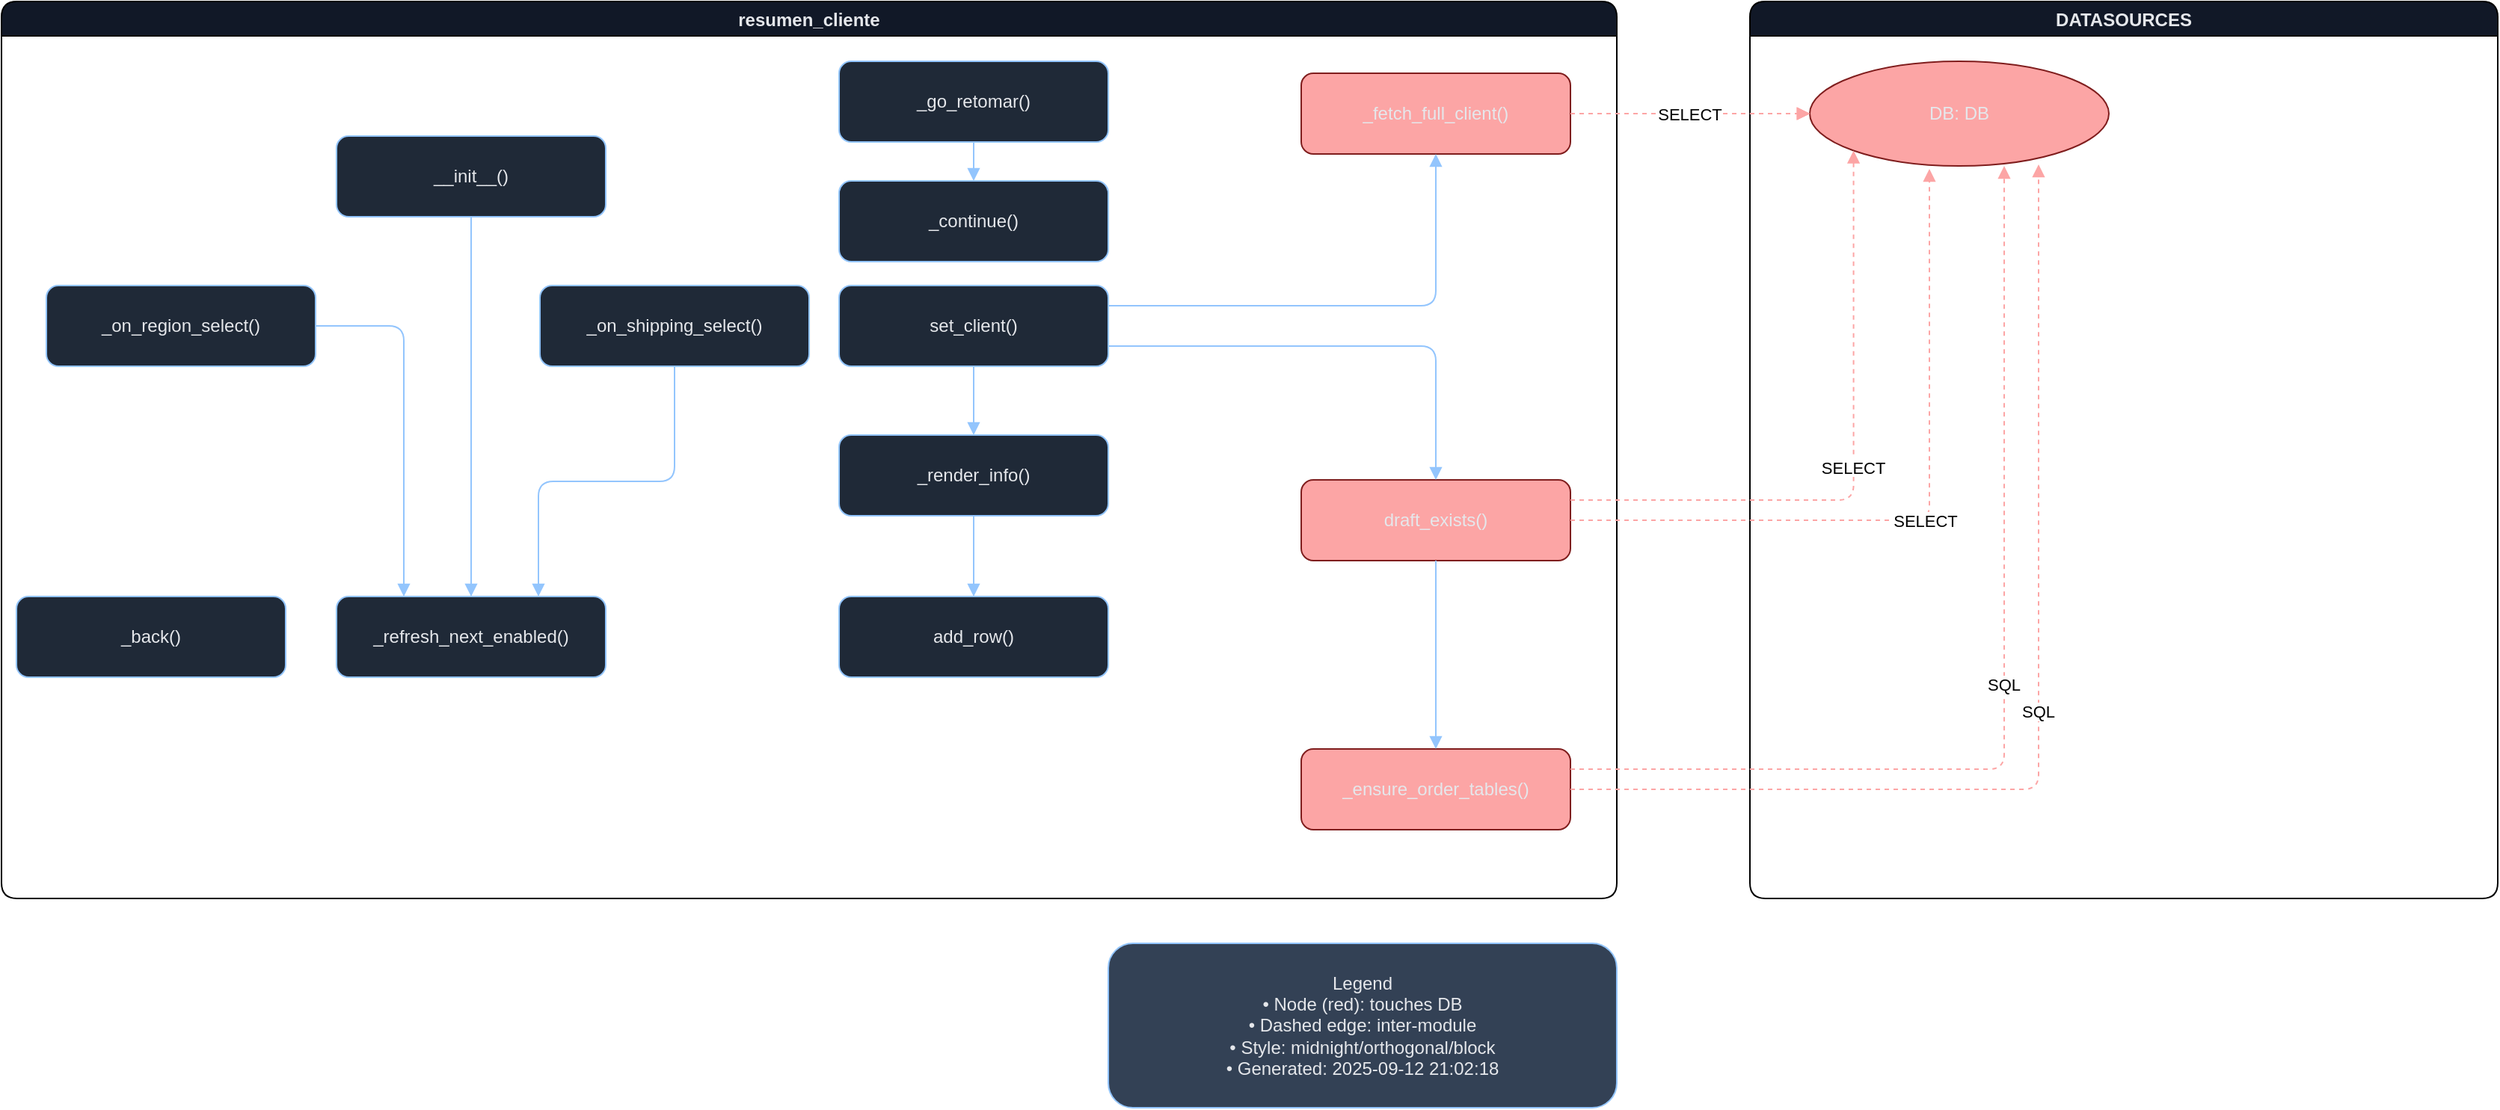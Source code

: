 <mxfile version="28.1.2">
  <diagram id="Flow" name="Flow">
    <mxGraphModel dx="2333" dy="1028" grid="1" gridSize="10" guides="1" tooltips="1" connect="1" arrows="1" fold="1" page="1" pageScale="1" pageWidth="827" pageHeight="1169" math="0" shadow="0">
      <root>
        <mxCell id="0" />
        <mxCell id="1" parent="0" />
        <mxCell id="101" value="resumen_cliente" style="swimlane;rounded=1;fillColor=#111827;fontColor=#E5E7EB;" parent="1" vertex="1">
          <mxGeometry x="-9" y="40" width="1080" height="600" as="geometry" />
        </mxCell>
        <mxCell id="102" value="__init__()" style="rounded=1;whiteSpace=wrap;html=1;fillColor=#1F2937;strokeColor=#93C5FD;fontColor=#E5E7EB;" parent="101" vertex="1">
          <mxGeometry x="224" y="90" width="180" height="54" as="geometry" />
        </mxCell>
        <mxCell id="103" value="_back()" style="rounded=1;whiteSpace=wrap;html=1;fillColor=#1F2937;strokeColor=#93C5FD;fontColor=#E5E7EB;" parent="101" vertex="1">
          <mxGeometry x="10" y="398" width="180" height="54" as="geometry" />
        </mxCell>
        <mxCell id="104" value="_go_retomar()" style="rounded=1;whiteSpace=wrap;html=1;fillColor=#1F2937;strokeColor=#93C5FD;fontColor=#E5E7EB;" parent="101" vertex="1">
          <mxGeometry x="560" y="40" width="180" height="54" as="geometry" />
        </mxCell>
        <mxCell id="105" value="_on_region_select()" style="rounded=1;whiteSpace=wrap;html=1;fillColor=#1F2937;strokeColor=#93C5FD;fontColor=#E5E7EB;" parent="101" vertex="1">
          <mxGeometry x="30" y="190" width="180" height="54" as="geometry" />
        </mxCell>
        <mxCell id="106" value="_on_shipping_select()" style="rounded=1;whiteSpace=wrap;html=1;fillColor=#1F2937;strokeColor=#93C5FD;fontColor=#E5E7EB;" parent="101" vertex="1">
          <mxGeometry x="360" y="190" width="180" height="54" as="geometry" />
        </mxCell>
        <mxCell id="107" value="set_client()" style="rounded=1;whiteSpace=wrap;html=1;fillColor=#1F2937;strokeColor=#93C5FD;fontColor=#E5E7EB;" parent="101" vertex="1">
          <mxGeometry x="560" y="190" width="180" height="54" as="geometry" />
        </mxCell>
        <mxCell id="108" value="_continue()" style="rounded=1;whiteSpace=wrap;html=1;fillColor=#1F2937;strokeColor=#93C5FD;fontColor=#E5E7EB;" parent="101" vertex="1">
          <mxGeometry x="560" y="120" width="180" height="54" as="geometry" />
        </mxCell>
        <mxCell id="109" value="_refresh_next_enabled()" style="rounded=1;whiteSpace=wrap;html=1;fillColor=#1F2937;strokeColor=#93C5FD;fontColor=#E5E7EB;" parent="101" vertex="1">
          <mxGeometry x="224" y="398" width="180" height="54" as="geometry" />
        </mxCell>
        <mxCell id="110" value="_render_info()" style="rounded=1;whiteSpace=wrap;html=1;fillColor=#1F2937;strokeColor=#93C5FD;fontColor=#E5E7EB;" parent="101" vertex="1">
          <mxGeometry x="560" y="290" width="180" height="54" as="geometry" />
        </mxCell>
        <mxCell id="111" value="_fetch_full_client()" style="rounded=1;whiteSpace=wrap;html=1;fillColor=#FCA5A5;strokeColor=#7F1D1D;fontColor=#E5E7EB;" parent="101" vertex="1">
          <mxGeometry x="869" y="48" width="180" height="54" as="geometry" />
        </mxCell>
        <mxCell id="112" value="draft_exists()" style="rounded=1;whiteSpace=wrap;html=1;fillColor=#FCA5A5;strokeColor=#7F1D1D;fontColor=#E5E7EB;" parent="101" vertex="1">
          <mxGeometry x="869" y="320" width="180" height="54" as="geometry" />
        </mxCell>
        <mxCell id="113" value="add_row()" style="rounded=1;whiteSpace=wrap;html=1;fillColor=#1F2937;strokeColor=#93C5FD;fontColor=#E5E7EB;" parent="101" vertex="1">
          <mxGeometry x="560" y="398" width="180" height="54" as="geometry" />
        </mxCell>
        <mxCell id="114" value="_ensure_order_tables()" style="rounded=1;whiteSpace=wrap;html=1;fillColor=#FCA5A5;strokeColor=#7F1D1D;fontColor=#E5E7EB;" parent="101" vertex="1">
          <mxGeometry x="869" y="500" width="180" height="54" as="geometry" />
        </mxCell>
        <mxCell id="115" value="DATASOURCES" style="swimlane;rounded=1;fillColor=#111827;fontColor=#E5E7EB;" parent="1" vertex="1">
          <mxGeometry x="1160" y="40" width="500" height="600" as="geometry" />
        </mxCell>
        <mxCell id="116" value="DB: DB" style="ellipse;whiteSpace=wrap;fillColor=#FCA5A5;strokeColor=#7F1D1D;fontColor=#E5E7EB;" parent="115" vertex="1">
          <mxGeometry x="40" y="40" width="200" height="70" as="geometry" />
        </mxCell>
        <mxCell id="117" style="endArrow=block;rounded=1;jettySize=auto;edgeStyle=orthogonalEdgeStyle;orthogonalLoop=1;jumpStyle=arc;jumpSize=8;strokeColor=#93C5FD;" parent="1" source="102" target="109" edge="1">
          <mxGeometry relative="1" as="geometry" />
        </mxCell>
        <mxCell id="118" style="endArrow=block;rounded=1;jettySize=auto;edgeStyle=orthogonalEdgeStyle;orthogonalLoop=1;jumpStyle=arc;jumpSize=8;strokeColor=#93C5FD;" parent="1" source="104" target="108" edge="1">
          <mxGeometry relative="1" as="geometry" />
        </mxCell>
        <mxCell id="119" style="endArrow=block;rounded=1;jettySize=auto;edgeStyle=orthogonalEdgeStyle;orthogonalLoop=1;jumpStyle=arc;jumpSize=8;strokeColor=#93C5FD;entryX=0.25;entryY=0;entryDx=0;entryDy=0;" parent="1" source="105" target="109" edge="1">
          <mxGeometry relative="1" as="geometry" />
        </mxCell>
        <mxCell id="120" style="endArrow=block;rounded=1;jettySize=auto;edgeStyle=orthogonalEdgeStyle;orthogonalLoop=1;jumpStyle=arc;jumpSize=8;strokeColor=#93C5FD;entryX=0.75;entryY=0;entryDx=0;entryDy=0;" parent="1" source="106" target="109" edge="1">
          <mxGeometry relative="1" as="geometry" />
        </mxCell>
        <mxCell id="121" style="endArrow=block;rounded=1;jettySize=auto;edgeStyle=orthogonalEdgeStyle;orthogonalLoop=1;jumpStyle=arc;jumpSize=8;strokeColor=#93C5FD;" parent="1" source="110" target="113" edge="1">
          <mxGeometry relative="1" as="geometry" />
        </mxCell>
        <mxCell id="122" style="endArrow=block;rounded=1;jettySize=auto;edgeStyle=orthogonalEdgeStyle;orthogonalLoop=1;jumpStyle=arc;jumpSize=8;strokeColor=#93C5FD;" parent="1" source="107" target="110" edge="1">
          <mxGeometry relative="1" as="geometry" />
        </mxCell>
        <mxCell id="123" style="endArrow=block;rounded=1;jettySize=auto;edgeStyle=orthogonalEdgeStyle;orthogonalLoop=1;jumpStyle=arc;jumpSize=8;strokeColor=#93C5FD;exitX=1;exitY=0.25;exitDx=0;exitDy=0;" parent="1" source="107" target="111" edge="1">
          <mxGeometry relative="1" as="geometry" />
        </mxCell>
        <mxCell id="124" style="endArrow=block;rounded=1;jettySize=auto;edgeStyle=orthogonalEdgeStyle;orthogonalLoop=1;jumpStyle=arc;jumpSize=8;strokeColor=#93C5FD;exitX=1;exitY=0.75;exitDx=0;exitDy=0;" parent="1" source="107" target="112" edge="1">
          <mxGeometry relative="1" as="geometry" />
        </mxCell>
        <mxCell id="125" style="endArrow=block;rounded=1;jettySize=auto;edgeStyle=orthogonalEdgeStyle;orthogonalLoop=1;jumpStyle=arc;jumpSize=8;strokeColor=#93C5FD;" parent="1" source="112" target="114" edge="1">
          <mxGeometry relative="1" as="geometry" />
        </mxCell>
        <mxCell id="126" value="SQL" style="endArrow=block;rounded=1;jettySize=auto;edgeStyle=orthogonalEdgeStyle;orthogonalLoop=1;jumpStyle=arc;jumpSize=8;dashed=1;strokeColor=#FCA5A5;dashed=1;entryX=0.65;entryY=1;entryDx=0;entryDy=0;entryPerimeter=0;exitX=1;exitY=0.25;exitDx=0;exitDy=0;" parent="1" source="114" target="116" edge="1">
          <mxGeometry relative="1" as="geometry" />
        </mxCell>
        <mxCell id="127" value="SQL" style="endArrow=block;rounded=1;jettySize=auto;edgeStyle=orthogonalEdgeStyle;orthogonalLoop=1;jumpStyle=arc;jumpSize=8;dashed=1;strokeColor=#FCA5A5;dashed=1;entryX=0.765;entryY=0.986;entryDx=0;entryDy=0;entryPerimeter=0;" parent="1" source="114" target="116" edge="1">
          <mxGeometry relative="1" as="geometry" />
        </mxCell>
        <mxCell id="128" value="SELECT" style="endArrow=block;rounded=1;jettySize=auto;edgeStyle=orthogonalEdgeStyle;orthogonalLoop=1;jumpStyle=arc;jumpSize=8;dashed=1;strokeColor=#FCA5A5;dashed=1;entryX=0.4;entryY=1.029;entryDx=0;entryDy=0;entryPerimeter=0;" parent="1" source="112" target="116" edge="1">
          <mxGeometry relative="1" as="geometry" />
        </mxCell>
        <mxCell id="129" value="SELECT" style="endArrow=block;rounded=1;jettySize=auto;edgeStyle=orthogonalEdgeStyle;orthogonalLoop=1;jumpStyle=arc;jumpSize=8;dashed=1;strokeColor=#FCA5A5;dashed=1;entryX=0;entryY=1;entryDx=0;entryDy=0;exitX=1;exitY=0.25;exitDx=0;exitDy=0;" parent="1" source="112" target="116" edge="1">
          <mxGeometry relative="1" as="geometry" />
        </mxCell>
        <mxCell id="130" value="SELECT" style="endArrow=block;rounded=1;jettySize=auto;edgeStyle=orthogonalEdgeStyle;orthogonalLoop=1;jumpStyle=arc;jumpSize=8;dashed=1;strokeColor=#FCA5A5;dashed=1;" parent="1" source="111" target="116" edge="1">
          <mxGeometry relative="1" as="geometry" />
        </mxCell>
        <mxCell id="131" value="SELECT" style="endArrow=block;rounded=1;jettySize=auto;edgeStyle=orthogonalEdgeStyle;orthogonalLoop=1;jumpStyle=arc;jumpSize=8;dashed=1;strokeColor=#FCA5A5;dashed=1;" parent="1" source="111" target="116" edge="1">
          <mxGeometry relative="1" as="geometry" />
        </mxCell>
        <mxCell id="132" value="SELECT" style="endArrow=block;rounded=1;jettySize=auto;edgeStyle=orthogonalEdgeStyle;orthogonalLoop=1;jumpStyle=arc;jumpSize=8;dashed=1;strokeColor=#FCA5A5;dashed=1;" parent="1" source="111" target="116" edge="1">
          <mxGeometry relative="1" as="geometry" />
        </mxCell>
        <mxCell id="133" value="SELECT" style="endArrow=block;rounded=1;jettySize=auto;edgeStyle=orthogonalEdgeStyle;orthogonalLoop=1;jumpStyle=arc;jumpSize=8;dashed=1;strokeColor=#FCA5A5;dashed=1;" parent="1" source="111" target="116" edge="1">
          <mxGeometry relative="1" as="geometry" />
        </mxCell>
        <mxCell id="134" value="Legend&#xa;• Node (red): touches DB&#xa;• Dashed edge: inter-module&#xa;• Style: midnight/orthogonal/block&#xa;• Generated: 2025-09-12 21:02:18" style="rounded=1;whiteSpace=wrap;html=1;fillColor=#334155;strokeColor=#93C5FD;fontColor=#E5E7EB;" parent="1" vertex="1">
          <mxGeometry x="731" y="670" width="340" height="110" as="geometry" />
        </mxCell>
      </root>
    </mxGraphModel>
  </diagram>
</mxfile>
